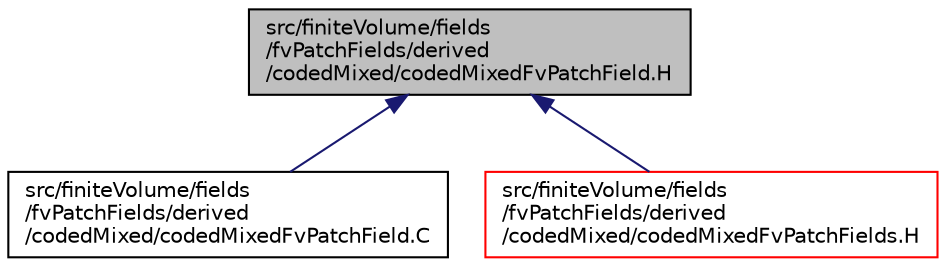digraph "src/finiteVolume/fields/fvPatchFields/derived/codedMixed/codedMixedFvPatchField.H"
{
  bgcolor="transparent";
  edge [fontname="Helvetica",fontsize="10",labelfontname="Helvetica",labelfontsize="10"];
  node [fontname="Helvetica",fontsize="10",shape=record];
  Node1 [label="src/finiteVolume/fields\l/fvPatchFields/derived\l/codedMixed/codedMixedFvPatchField.H",height=0.2,width=0.4,color="black", fillcolor="grey75", style="filled", fontcolor="black"];
  Node1 -> Node2 [dir="back",color="midnightblue",fontsize="10",style="solid",fontname="Helvetica"];
  Node2 [label="src/finiteVolume/fields\l/fvPatchFields/derived\l/codedMixed/codedMixedFvPatchField.C",height=0.2,width=0.4,color="black",URL="$a05463.html"];
  Node1 -> Node3 [dir="back",color="midnightblue",fontsize="10",style="solid",fontname="Helvetica"];
  Node3 [label="src/finiteVolume/fields\l/fvPatchFields/derived\l/codedMixed/codedMixedFvPatchFields.H",height=0.2,width=0.4,color="red",URL="$a05466.html"];
}
